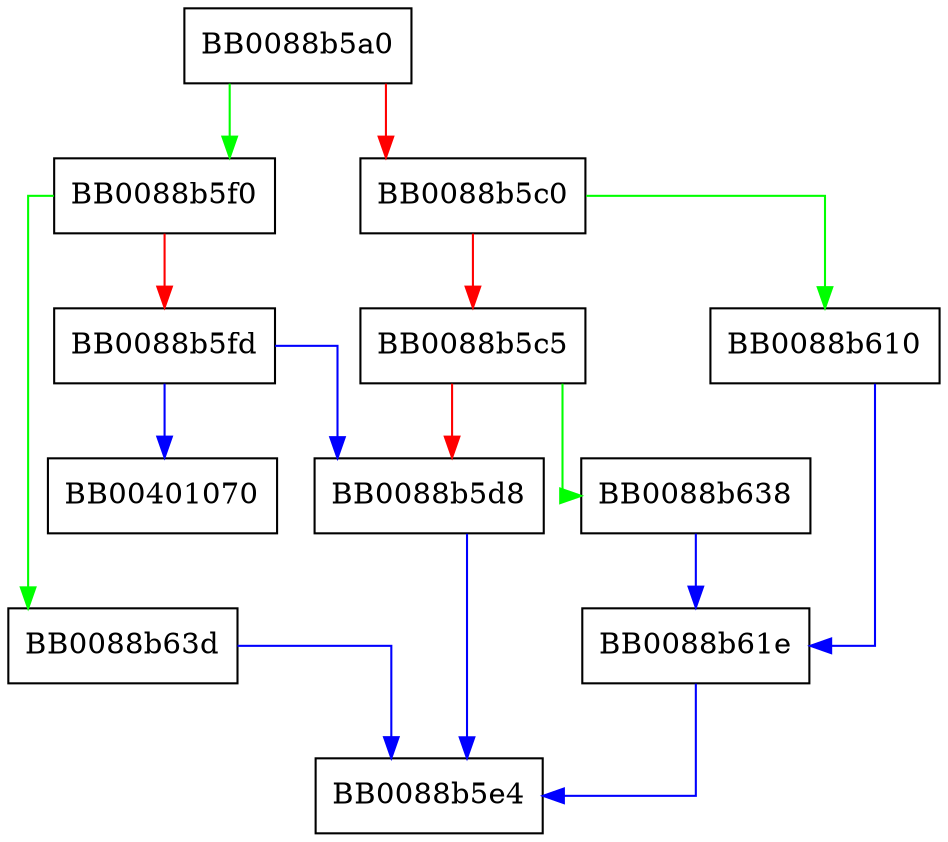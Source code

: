 digraph __libc_scratch_buffer_grow_preserve {
  node [shape="box"];
  graph [splines=ortho];
  BB0088b5a0 -> BB0088b5f0 [color="green"];
  BB0088b5a0 -> BB0088b5c0 [color="red"];
  BB0088b5c0 -> BB0088b610 [color="green"];
  BB0088b5c0 -> BB0088b5c5 [color="red"];
  BB0088b5c5 -> BB0088b638 [color="green"];
  BB0088b5c5 -> BB0088b5d8 [color="red"];
  BB0088b5d8 -> BB0088b5e4 [color="blue"];
  BB0088b5f0 -> BB0088b63d [color="green"];
  BB0088b5f0 -> BB0088b5fd [color="red"];
  BB0088b5fd -> BB00401070 [color="blue"];
  BB0088b5fd -> BB0088b5d8 [color="blue"];
  BB0088b610 -> BB0088b61e [color="blue"];
  BB0088b61e -> BB0088b5e4 [color="blue"];
  BB0088b638 -> BB0088b61e [color="blue"];
  BB0088b63d -> BB0088b5e4 [color="blue"];
}